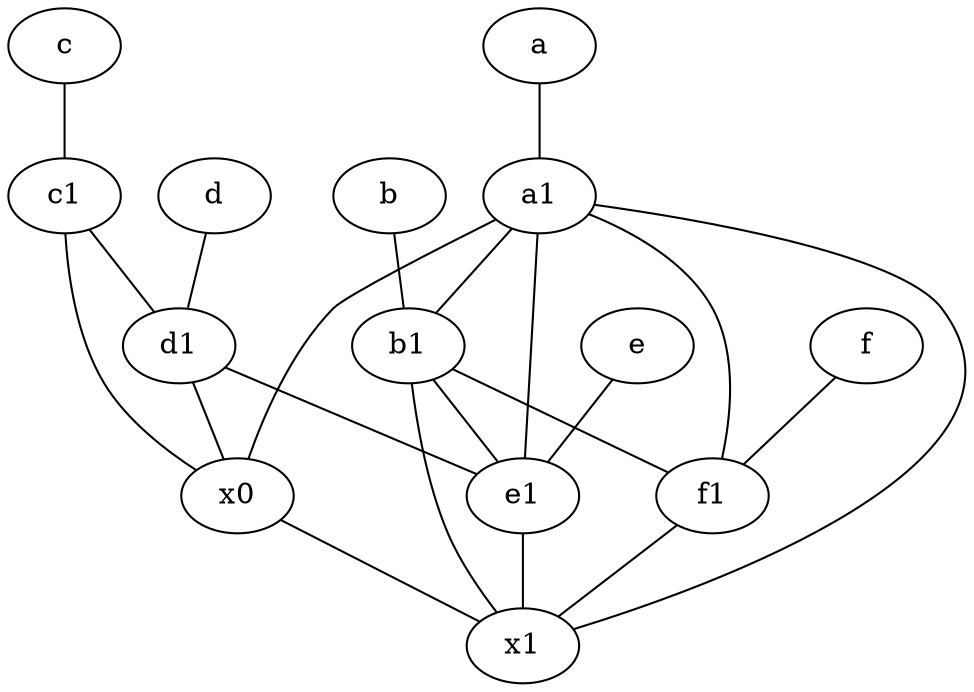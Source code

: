 graph {
	node [labelfontsize=50]
	x0 [labelfontsize=50]
	b1 [labelfontsize=50 pos="9,4!"]
	f1 [labelfontsize=50 pos="3,8!"]
	x1 [labelfontsize=50]
	e1 [labelfontsize=50 pos="7,7!"]
	d1 [labelfontsize=50 pos="3,5!"]
	f [labelfontsize=50 pos="3,9!"]
	c [labelfontsize=50 pos="4.5,2!"]
	a [labelfontsize=50 pos="8,2!"]
	b [labelfontsize=50 pos="10,4!"]
	e [labelfontsize=50 pos="7,9!"]
	a1 [labelfontsize=50 pos="8,3!"]
	d [labelfontsize=50 pos="2,5!"]
	c1 [labelfontsize=50 pos="4.5,3!"]
	e -- e1
	d1 -- x0
	e1 -- x1
	f1 -- x1
	b -- b1
	a -- a1
	d -- d1
	a1 -- x0
	c -- c1
	a1 -- b1
	a1 -- e1
	a1 -- f1
	b1 -- x1
	x0 -- x1
	a1 -- x1
	f -- f1
	c1 -- d1
	c1 -- x0
	b1 -- e1
	d1 -- e1
	b1 -- f1
}
